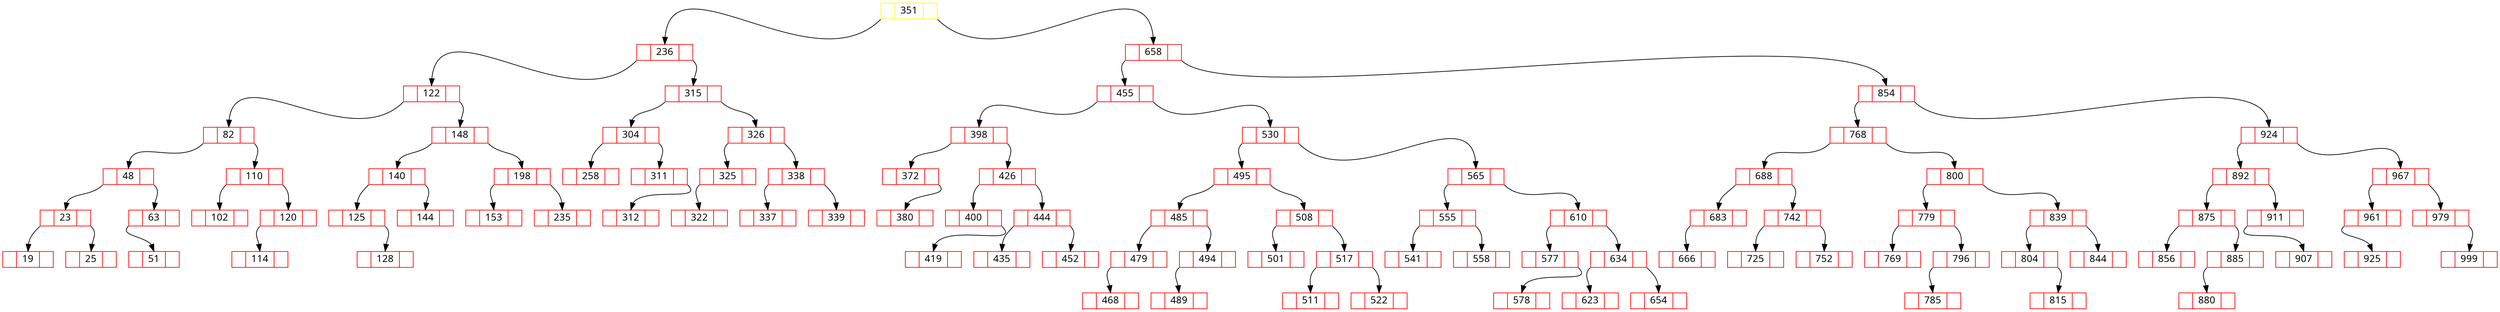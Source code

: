 digraph G{
node [fontname = Verdana,shape=record, height=.1];
edge [fontname = Verdana,style=solid];
351[label="<l> |<d>351|<r> ",color=yellow];
236[label="<l> |<d>236|<r> ",color=red];
351:l:sw->236:d;
658[label="<l> |<d>658|<r> ",color=red];
351:r:se->658:d;
122[label="<l> |<d>122|<r> ",color=red];
236:l:sw->122:d;
315[label="<l> |<d>315|<r> ",color=red];
236:r:se->315:d;
455[label="<l> |<d>455|<r> ",color=red];
658:l:sw->455:d;
854[label="<l> |<d>854|<r> ",color=red];
658:r:se->854:d;
82[label="<l> |<d>82|<r> ",color=red];
122:l:sw->82:d;
148[label="<l> |<d>148|<r> ",color=red];
122:r:se->148:d;
304[label="<l> |<d>304|<r> ",color=red];
315:l:sw->304:d;
326[label="<l> |<d>326|<r> ",color=red];
315:r:se->326:d;
398[label="<l> |<d>398|<r> ",color=red];
455:l:sw->398:d;
530[label="<l> |<d>530|<r> ",color=red];
455:r:se->530:d;
768[label="<l> |<d>768|<r> ",color=red];
854:l:sw->768:d;
924[label="<l> |<d>924|<r> ",color=red];
854:r:se->924:d;
48[label="<l> |<d>48|<r> ",color=red];
82:l:sw->48:d;
110[label="<l> |<d>110|<r> ",color=red];
82:r:se->110:d;
140[label="<l> |<d>140|<r> ",color=red];
148:l:sw->140:d;
198[label="<l> |<d>198|<r> ",color=red];
148:r:se->198:d;
258[label="<l> |<d>258|<r> ",color=red];
304:l:sw->258:d;
311[label="<l> |<d>311|<r> ",color=red];
304:r:se->311:d;
325[label="<l> |<d>325|<r> ",color=red];
326:l:sw->325:d;
338[label="<l> |<d>338|<r> ",color=red];
326:r:se->338:d;
372[label="<l> |<d>372|<r> ",color=red];
398:l:sw->372:d;
426[label="<l> |<d>426|<r> ",color=red];
398:r:se->426:d;
495[label="<l> |<d>495|<r> ",color=red];
530:l:sw->495:d;
565[label="<l> |<d>565|<r> ",color=red];
530:r:se->565:d;
688[label="<l> |<d>688|<r> ",color=red];
768:l:sw->688:d;
800[label="<l> |<d>800|<r> ",color=red];
768:r:se->800:d;
892[label="<l> |<d>892|<r> ",color=red];
924:l:sw->892:d;
967[label="<l> |<d>967|<r> ",color=red];
924:r:se->967:d;
23[label="<l> |<d>23|<r> ",color=red];
48:l:sw->23:d;
63[label="<l> |<d>63|<r> ",color=red];
48:r:se->63:d;
102[label="<l> |<d>102|<r> ",color=red];
110:l:sw->102:d;
120[label="<l> |<d>120|<r> ",color=red];
110:r:se->120:d;
125[label="<l> |<d>125|<r> ",color=red];
140:l:sw->125:d;
144[label="<l> |<d>144|<r> ",color=red];
140:r:se->144:d;
153[label="<l> |<d>153|<r> ",color=red];
198:l:sw->153:d;
235[label="<l> |<d>235|<r> ",color=red];
198:r:se->235:d;
312[label="<l> |<d>312|<r> ",color=red];
311:r:se->312:d;
322[label="<l> |<d>322|<r> ",color=red];
325:l:sw->322:d;
337[label="<l> |<d>337|<r> ",color=red];
338:l:sw->337:d;
339[label="<l> |<d>339|<r> ",color=red];
338:r:se->339:d;
380[label="<l> |<d>380|<r> ",color=red];
372:r:se->380:d;
400[label="<l> |<d>400|<r> ",color=red];
426:l:sw->400:d;
444[label="<l> |<d>444|<r> ",color=red];
426:r:se->444:d;
485[label="<l> |<d>485|<r> ",color=red];
495:l:sw->485:d;
508[label="<l> |<d>508|<r> ",color=red];
495:r:se->508:d;
555[label="<l> |<d>555|<r> ",color=red];
565:l:sw->555:d;
610[label="<l> |<d>610|<r> ",color=red];
565:r:se->610:d;
683[label="<l> |<d>683|<r> ",color=red];
688:l:sw->683:d;
742[label="<l> |<d>742|<r> ",color=red];
688:r:se->742:d;
779[label="<l> |<d>779|<r> ",color=red];
800:l:sw->779:d;
839[label="<l> |<d>839|<r> ",color=red];
800:r:se->839:d;
875[label="<l> |<d>875|<r> ",color=red];
892:l:sw->875:d;
911[label="<l> |<d>911|<r> ",color=red];
892:r:se->911:d;
961[label="<l> |<d>961|<r> ",color=red];
967:l:sw->961:d;
979[label="<l> |<d>979|<r> ",color=red];
967:r:se->979:d;
19[label="<l> |<d>19|<r> ",color=red];
23:l:sw->19:d;
25[label="<l> |<d>25|<r> ",color=red];
23:r:se->25:d;
51[label="<l> |<d>51|<r> ",color=red];
63:l:sw->51:d;
114[label="<l> |<d>114|<r> ",color=red];
120:l:sw->114:d;
128[label="<l> |<d>128|<r> ",color=red];
125:r:se->128:d;
419[label="<l> |<d>419|<r> ",color=red];
400:r:se->419:d;
435[label="<l> |<d>435|<r> ",color=red];
444:l:sw->435:d;
452[label="<l> |<d>452|<r> ",color=red];
444:r:se->452:d;
479[label="<l> |<d>479|<r> ",color=red];
485:l:sw->479:d;
494[label="<l> |<d>494|<r> ",color=red];
485:r:se->494:d;
501[label="<l> |<d>501|<r> ",color=red];
508:l:sw->501:d;
517[label="<l> |<d>517|<r> ",color=red];
508:r:se->517:d;
541[label="<l> |<d>541|<r> ",color=red];
555:l:sw->541:d;
558[label="<l> |<d>558|<r> ",color=red];
555:r:se->558:d;
577[label="<l> |<d>577|<r> ",color=red];
610:l:sw->577:d;
634[label="<l> |<d>634|<r> ",color=red];
610:r:se->634:d;
666[label="<l> |<d>666|<r> ",color=red];
683:l:sw->666:d;
725[label="<l> |<d>725|<r> ",color=red];
742:l:sw->725:d;
752[label="<l> |<d>752|<r> ",color=red];
742:r:se->752:d;
769[label="<l> |<d>769|<r> ",color=red];
779:l:sw->769:d;
796[label="<l> |<d>796|<r> ",color=red];
779:r:se->796:d;
804[label="<l> |<d>804|<r> ",color=red];
839:l:sw->804:d;
844[label="<l> |<d>844|<r> ",color=red];
839:r:se->844:d;
856[label="<l> |<d>856|<r> ",color=red];
875:l:sw->856:d;
885[label="<l> |<d>885|<r> ",color=red];
875:r:se->885:d;
907[label="<l> |<d>907|<r> ",color=red];
911:l:sw->907:d;
925[label="<l> |<d>925|<r> ",color=red];
961:l:sw->925:d;
999[label="<l> |<d>999|<r> ",color=red];
979:r:se->999:d;
468[label="<l> |<d>468|<r> ",color=red];
479:l:sw->468:d;
489[label="<l> |<d>489|<r> ",color=red];
494:l:sw->489:d;
511[label="<l> |<d>511|<r> ",color=red];
517:l:sw->511:d;
522[label="<l> |<d>522|<r> ",color=red];
517:r:se->522:d;
578[label="<l> |<d>578|<r> ",color=red];
577:r:se->578:d;
623[label="<l> |<d>623|<r> ",color=red];
634:l:sw->623:d;
654[label="<l> |<d>654|<r> ",color=red];
634:r:se->654:d;
785[label="<l> |<d>785|<r> ",color=red];
796:l:sw->785:d;
815[label="<l> |<d>815|<r> ",color=red];
804:r:se->815:d;
880[label="<l> |<d>880|<r> ",color=red];
885:l:sw->880:d;
}
